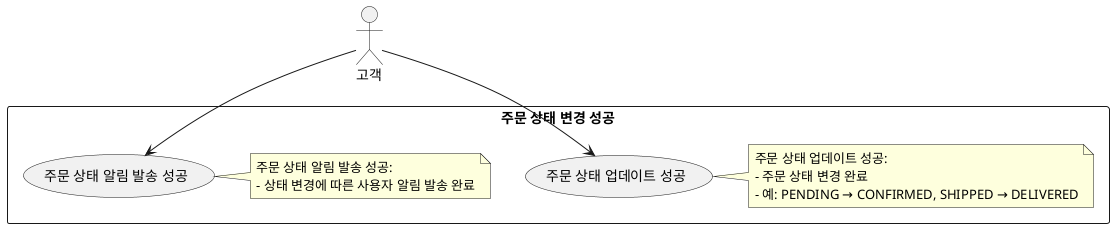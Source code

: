 @startuml
actor "고객" as Customer

rectangle "주문 상태 변경 성공" {
  usecase "주문 상태 업데이트 성공" as UC2_1_success
  note right
  주문 상태 업데이트 성공:
  - 주문 상태 변경 완료
  - 예: PENDING → CONFIRMED, SHIPPED → DELIVERED
  end note

  usecase "주문 상태 알림 발송 성공" as UC2_2_success
  note right
  주문 상태 알림 발송 성공:
  - 상태 변경에 따른 사용자 알림 발송 완료
  end note
}

Customer --> UC2_1_success
Customer --> UC2_2_success
@enduml
